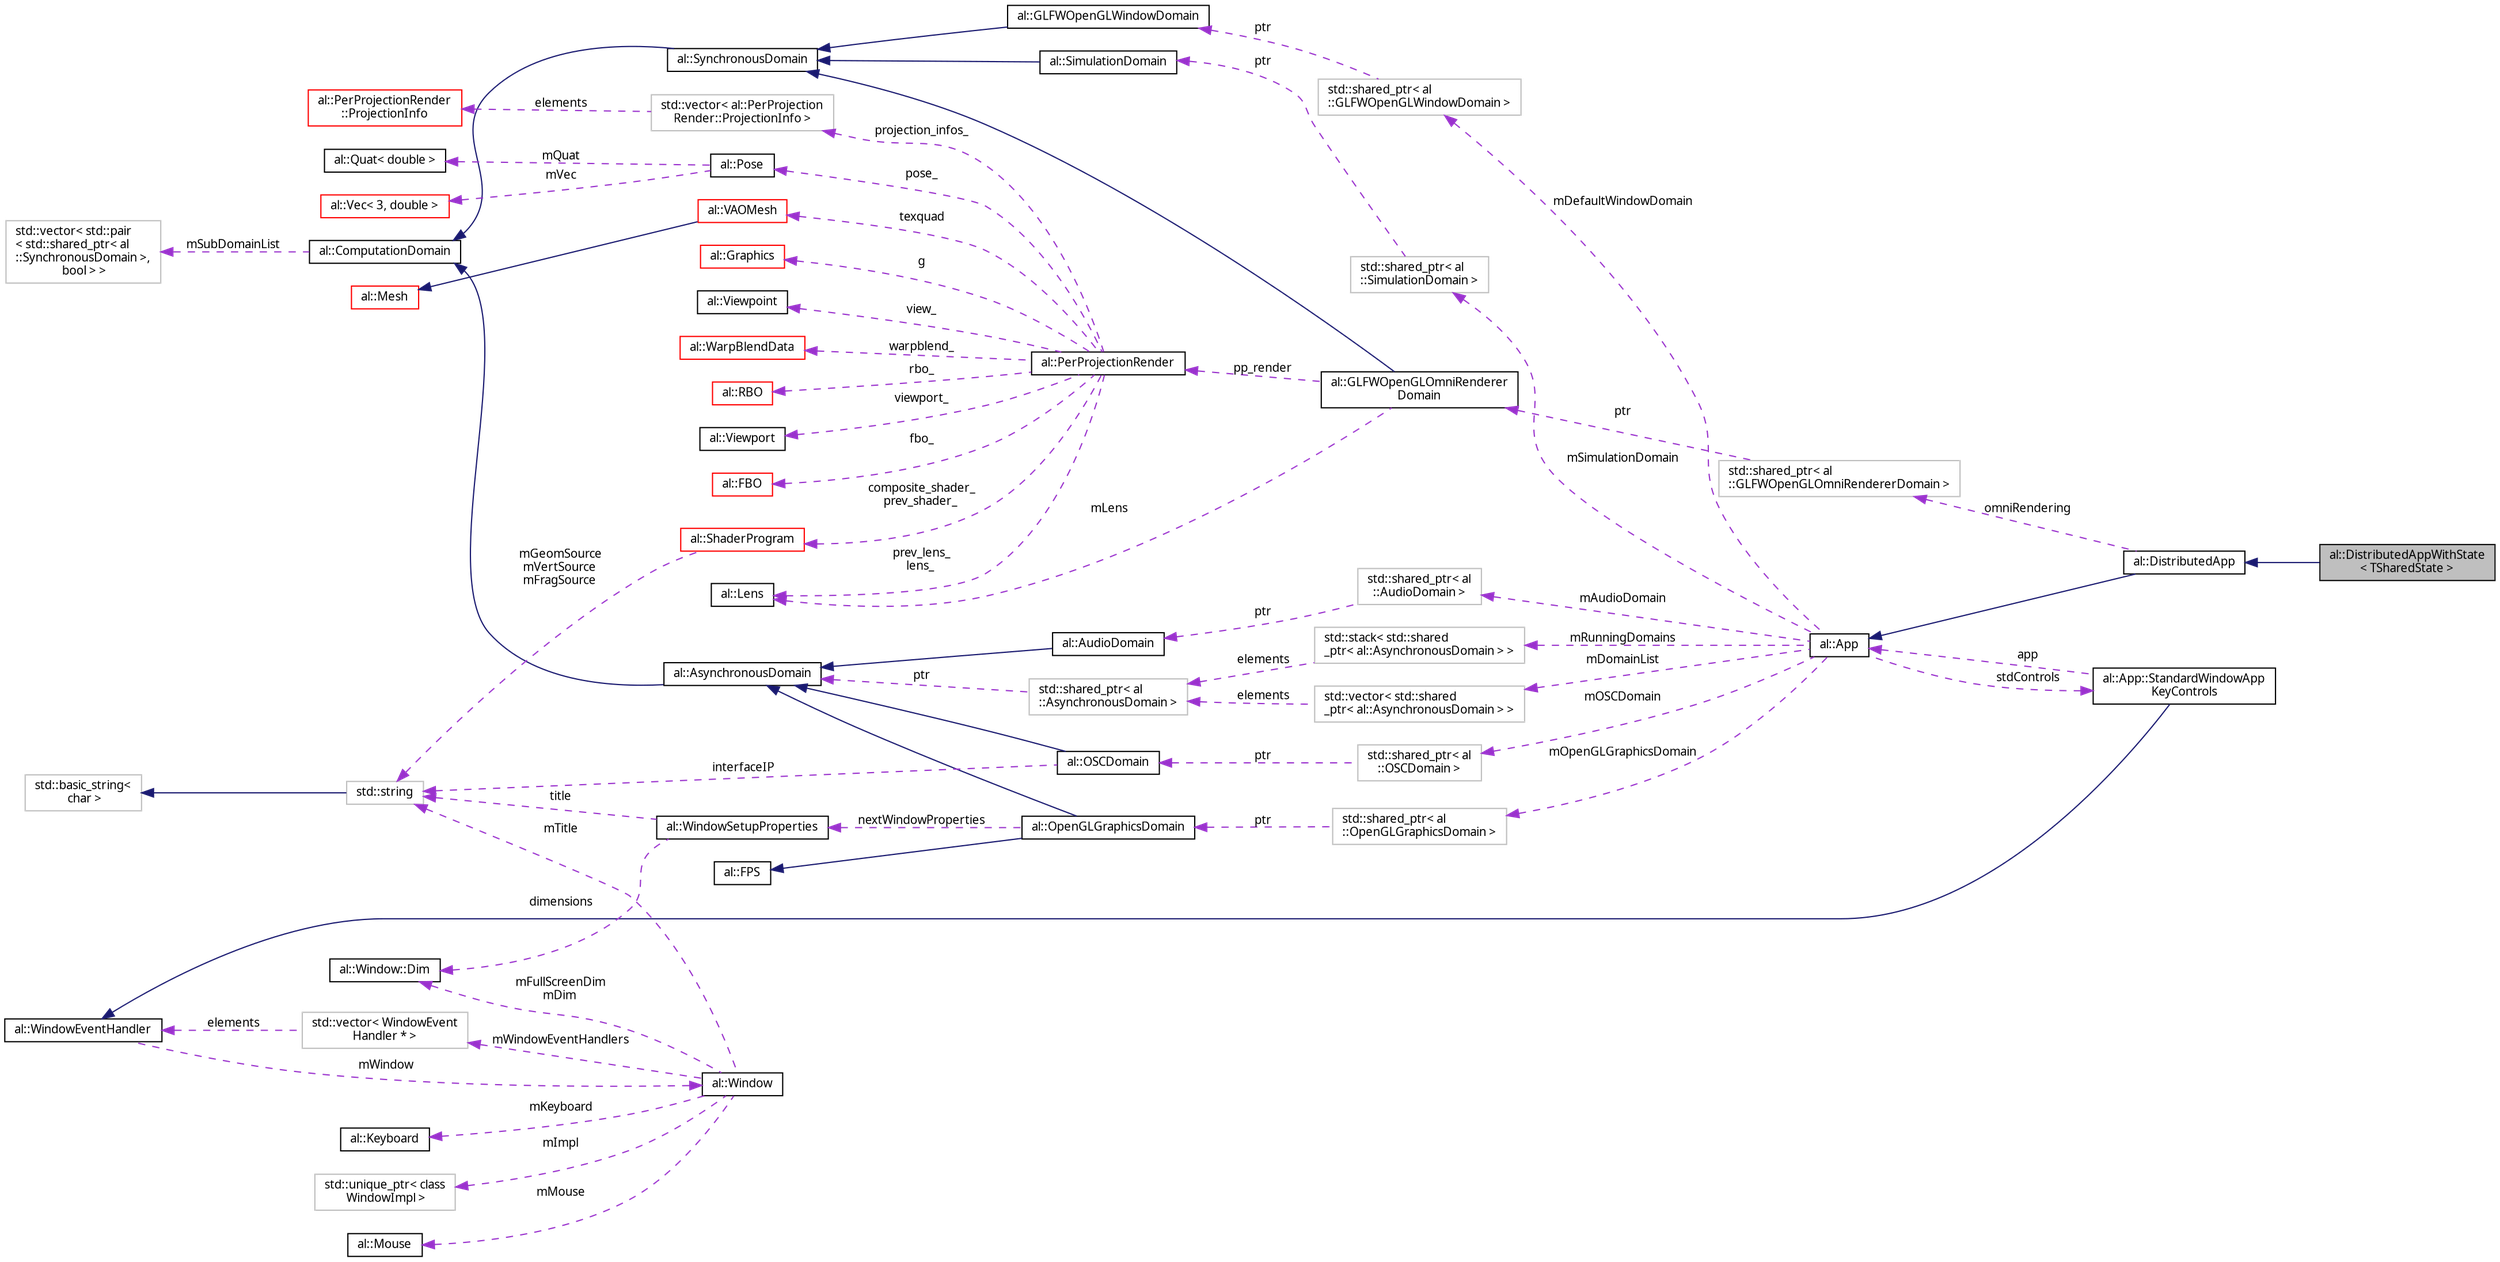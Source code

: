 digraph "al::DistributedAppWithState&lt; TSharedState &gt;"
{
 // LATEX_PDF_SIZE
  bgcolor="transparent";
  edge [fontname="FreeSans.ttf",fontsize="10",labelfontname="FreeSans.ttf",labelfontsize="10"];
  node [fontname="FreeSans.ttf",fontsize="10",shape=record];
  rankdir="LR";
  Node1 [label="al::DistributedAppWithState\l\< TSharedState \>",height=0.2,width=0.4,color="black", fillcolor="grey75", style="filled", fontcolor="black",tooltip=" "];
  Node2 -> Node1 [dir="back",color="midnightblue",fontsize="10",style="solid",fontname="FreeSans.ttf"];
  Node2 [label="al::DistributedApp",height=0.2,width=0.4,color="black",URL="$structal_1_1_distributed_app.html",tooltip=" "];
  Node3 -> Node2 [dir="back",color="midnightblue",fontsize="10",style="solid",fontname="FreeSans.ttf"];
  Node3 [label="al::App",height=0.2,width=0.4,color="black",URL="$classal_1_1_app.html",tooltip=" "];
  Node4 -> Node3 [dir="back",color="darkorchid3",fontsize="10",style="dashed",label=" mSimulationDomain" ,fontname="FreeSans.ttf"];
  Node4 [label="std::shared_ptr\< al\l::SimulationDomain \>",height=0.2,width=0.4,color="grey75",tooltip=" "];
  Node5 -> Node4 [dir="back",color="darkorchid3",fontsize="10",style="dashed",label=" ptr" ,fontname="FreeSans.ttf"];
  Node5 [label="al::SimulationDomain",height=0.2,width=0.4,color="black",URL="$classal_1_1_simulation_domain.html",tooltip=" "];
  Node6 -> Node5 [dir="back",color="midnightblue",fontsize="10",style="solid",fontname="FreeSans.ttf"];
  Node6 [label="al::SynchronousDomain",height=0.2,width=0.4,color="black",URL="$classal_1_1_synchronous_domain.html",tooltip=" "];
  Node7 -> Node6 [dir="back",color="midnightblue",fontsize="10",style="solid",fontname="FreeSans.ttf"];
  Node7 [label="al::ComputationDomain",height=0.2,width=0.4,color="black",URL="$classal_1_1_computation_domain.html",tooltip=" "];
  Node8 -> Node7 [dir="back",color="darkorchid3",fontsize="10",style="dashed",label=" mSubDomainList" ,fontname="FreeSans.ttf"];
  Node8 [label="std::vector\< std::pair\l\< std::shared_ptr\< al\l::SynchronousDomain \>,\l bool \> \>",height=0.2,width=0.4,color="grey75",tooltip=" "];
  Node9 -> Node3 [dir="back",color="darkorchid3",fontsize="10",style="dashed",label=" mDomainList" ,fontname="FreeSans.ttf"];
  Node9 [label="std::vector\< std::shared\l_ptr\< al::AsynchronousDomain \> \>",height=0.2,width=0.4,color="grey75",tooltip=" "];
  Node10 -> Node9 [dir="back",color="darkorchid3",fontsize="10",style="dashed",label=" elements" ,fontname="FreeSans.ttf"];
  Node10 [label="std::shared_ptr\< al\l::AsynchronousDomain \>",height=0.2,width=0.4,color="grey75",tooltip=" "];
  Node11 -> Node10 [dir="back",color="darkorchid3",fontsize="10",style="dashed",label=" ptr" ,fontname="FreeSans.ttf"];
  Node11 [label="al::AsynchronousDomain",height=0.2,width=0.4,color="black",URL="$classal_1_1_asynchronous_domain.html",tooltip=" "];
  Node7 -> Node11 [dir="back",color="midnightblue",fontsize="10",style="solid",fontname="FreeSans.ttf"];
  Node12 -> Node3 [dir="back",color="darkorchid3",fontsize="10",style="dashed",label=" mOSCDomain" ,fontname="FreeSans.ttf"];
  Node12 [label="std::shared_ptr\< al\l::OSCDomain \>",height=0.2,width=0.4,color="grey75",tooltip=" "];
  Node13 -> Node12 [dir="back",color="darkorchid3",fontsize="10",style="dashed",label=" ptr" ,fontname="FreeSans.ttf"];
  Node13 [label="al::OSCDomain",height=0.2,width=0.4,color="black",URL="$classal_1_1_o_s_c_domain.html",tooltip=" "];
  Node11 -> Node13 [dir="back",color="midnightblue",fontsize="10",style="solid",fontname="FreeSans.ttf"];
  Node14 -> Node13 [dir="back",color="darkorchid3",fontsize="10",style="dashed",label=" interfaceIP" ,fontname="FreeSans.ttf"];
  Node14 [label="std::string",height=0.2,width=0.4,color="grey75",tooltip="STL class."];
  Node15 -> Node14 [dir="back",color="midnightblue",fontsize="10",style="solid",fontname="FreeSans.ttf"];
  Node15 [label="std::basic_string\<\l char \>",height=0.2,width=0.4,color="grey75",tooltip="STL class."];
  Node16 -> Node3 [dir="back",color="darkorchid3",fontsize="10",style="dashed",label=" mAudioDomain" ,fontname="FreeSans.ttf"];
  Node16 [label="std::shared_ptr\< al\l::AudioDomain \>",height=0.2,width=0.4,color="grey75",tooltip=" "];
  Node17 -> Node16 [dir="back",color="darkorchid3",fontsize="10",style="dashed",label=" ptr" ,fontname="FreeSans.ttf"];
  Node17 [label="al::AudioDomain",height=0.2,width=0.4,color="black",URL="$classal_1_1_audio_domain.html",tooltip=" "];
  Node11 -> Node17 [dir="back",color="midnightblue",fontsize="10",style="solid",fontname="FreeSans.ttf"];
  Node18 -> Node3 [dir="back",color="darkorchid3",fontsize="10",style="dashed",label=" stdControls" ,fontname="FreeSans.ttf"];
  Node18 [label="al::App::StandardWindowApp\lKeyControls",height=0.2,width=0.4,color="black",URL="$structal_1_1_app_1_1_standard_window_app_key_controls.html",tooltip=" "];
  Node19 -> Node18 [dir="back",color="midnightblue",fontsize="10",style="solid",fontname="FreeSans.ttf"];
  Node19 [label="al::WindowEventHandler",height=0.2,width=0.4,color="black",URL="$classal_1_1_window_event_handler.html",tooltip="Controller for handling input and window events."];
  Node20 -> Node19 [dir="back",color="darkorchid3",fontsize="10",style="dashed",label=" mWindow" ,fontname="FreeSans.ttf"];
  Node20 [label="al::Window",height=0.2,width=0.4,color="black",URL="$classal_1_1_window.html",tooltip="Window with OpenGL context."];
  Node21 -> Node20 [dir="back",color="darkorchid3",fontsize="10",style="dashed",label=" mKeyboard" ,fontname="FreeSans.ttf"];
  Node21 [label="al::Keyboard",height=0.2,width=0.4,color="black",URL="$classal_1_1_keyboard.html",tooltip=" "];
  Node14 -> Node20 [dir="back",color="darkorchid3",fontsize="10",style="dashed",label=" mTitle" ,fontname="FreeSans.ttf"];
  Node22 -> Node20 [dir="back",color="darkorchid3",fontsize="10",style="dashed",label=" mWindowEventHandlers" ,fontname="FreeSans.ttf"];
  Node22 [label="std::vector\< WindowEvent\lHandler * \>",height=0.2,width=0.4,color="grey75",tooltip=" "];
  Node19 -> Node22 [dir="back",color="darkorchid3",fontsize="10",style="dashed",label=" elements" ,fontname="FreeSans.ttf"];
  Node23 -> Node20 [dir="back",color="darkorchid3",fontsize="10",style="dashed",label=" mImpl" ,fontname="FreeSans.ttf"];
  Node23 [label="std::unique_ptr\< class\l WindowImpl \>",height=0.2,width=0.4,color="grey75",tooltip=" "];
  Node24 -> Node20 [dir="back",color="darkorchid3",fontsize="10",style="dashed",label=" mMouse" ,fontname="FreeSans.ttf"];
  Node24 [label="al::Mouse",height=0.2,width=0.4,color="black",URL="$classal_1_1_mouse.html",tooltip=" "];
  Node25 -> Node20 [dir="back",color="darkorchid3",fontsize="10",style="dashed",label=" mFullScreenDim\nmDim" ,fontname="FreeSans.ttf"];
  Node25 [label="al::Window::Dim",height=0.2,width=0.4,color="black",URL="$structal_1_1_window_1_1_dim.html",tooltip="Window pixel dimensions."];
  Node3 -> Node18 [dir="back",color="darkorchid3",fontsize="10",style="dashed",label=" app" ,fontname="FreeSans.ttf"];
  Node26 -> Node3 [dir="back",color="darkorchid3",fontsize="10",style="dashed",label=" mRunningDomains" ,fontname="FreeSans.ttf"];
  Node26 [label="std::stack\< std::shared\l_ptr\< al::AsynchronousDomain \> \>",height=0.2,width=0.4,color="grey75",tooltip=" "];
  Node10 -> Node26 [dir="back",color="darkorchid3",fontsize="10",style="dashed",label=" elements" ,fontname="FreeSans.ttf"];
  Node27 -> Node3 [dir="back",color="darkorchid3",fontsize="10",style="dashed",label=" mOpenGLGraphicsDomain" ,fontname="FreeSans.ttf"];
  Node27 [label="std::shared_ptr\< al\l::OpenGLGraphicsDomain \>",height=0.2,width=0.4,color="grey75",tooltip=" "];
  Node28 -> Node27 [dir="back",color="darkorchid3",fontsize="10",style="dashed",label=" ptr" ,fontname="FreeSans.ttf"];
  Node28 [label="al::OpenGLGraphicsDomain",height=0.2,width=0.4,color="black",URL="$classal_1_1_open_g_l_graphics_domain.html",tooltip=" "];
  Node11 -> Node28 [dir="back",color="midnightblue",fontsize="10",style="solid",fontname="FreeSans.ttf"];
  Node29 -> Node28 [dir="back",color="midnightblue",fontsize="10",style="solid",fontname="FreeSans.ttf"];
  Node29 [label="al::FPS",height=0.2,width=0.4,color="black",URL="$classal_1_1_f_p_s.html",tooltip=" "];
  Node30 -> Node28 [dir="back",color="darkorchid3",fontsize="10",style="dashed",label=" nextWindowProperties" ,fontname="FreeSans.ttf"];
  Node30 [label="al::WindowSetupProperties",height=0.2,width=0.4,color="black",URL="$structal_1_1_window_setup_properties.html",tooltip=" "];
  Node14 -> Node30 [dir="back",color="darkorchid3",fontsize="10",style="dashed",label=" title" ,fontname="FreeSans.ttf"];
  Node25 -> Node30 [dir="back",color="darkorchid3",fontsize="10",style="dashed",label=" dimensions" ,fontname="FreeSans.ttf"];
  Node31 -> Node3 [dir="back",color="darkorchid3",fontsize="10",style="dashed",label=" mDefaultWindowDomain" ,fontname="FreeSans.ttf"];
  Node31 [label="std::shared_ptr\< al\l::GLFWOpenGLWindowDomain \>",height=0.2,width=0.4,color="grey75",tooltip=" "];
  Node32 -> Node31 [dir="back",color="darkorchid3",fontsize="10",style="dashed",label=" ptr" ,fontname="FreeSans.ttf"];
  Node32 [label="al::GLFWOpenGLWindowDomain",height=0.2,width=0.4,color="black",URL="$classal_1_1_g_l_f_w_open_g_l_window_domain.html",tooltip=" "];
  Node6 -> Node32 [dir="back",color="midnightblue",fontsize="10",style="solid",fontname="FreeSans.ttf"];
  Node33 -> Node2 [dir="back",color="darkorchid3",fontsize="10",style="dashed",label=" omniRendering" ,fontname="FreeSans.ttf"];
  Node33 [label="std::shared_ptr\< al\l::GLFWOpenGLOmniRendererDomain \>",height=0.2,width=0.4,color="grey75",tooltip=" "];
  Node34 -> Node33 [dir="back",color="darkorchid3",fontsize="10",style="dashed",label=" ptr" ,fontname="FreeSans.ttf"];
  Node34 [label="al::GLFWOpenGLOmniRenderer\lDomain",height=0.2,width=0.4,color="black",URL="$classal_1_1_g_l_f_w_open_g_l_omni_renderer_domain.html",tooltip=" "];
  Node6 -> Node34 [dir="back",color="midnightblue",fontsize="10",style="solid",fontname="FreeSans.ttf"];
  Node35 -> Node34 [dir="back",color="darkorchid3",fontsize="10",style="dashed",label=" pp_render" ,fontname="FreeSans.ttf"];
  Node35 [label="al::PerProjectionRender",height=0.2,width=0.4,color="black",URL="$classal_1_1_per_projection_render.html",tooltip=" "];
  Node36 -> Node35 [dir="back",color="darkorchid3",fontsize="10",style="dashed",label=" projection_infos_" ,fontname="FreeSans.ttf"];
  Node36 [label="std::vector\< al::PerProjection\lRender::ProjectionInfo \>",height=0.2,width=0.4,color="grey75",tooltip=" "];
  Node37 -> Node36 [dir="back",color="darkorchid3",fontsize="10",style="dashed",label=" elements" ,fontname="FreeSans.ttf"];
  Node37 [label="al::PerProjectionRender\l::ProjectionInfo",height=0.2,width=0.4,color="red",URL="$structal_1_1_per_projection_render_1_1_projection_info.html",tooltip=" "];
  Node42 -> Node35 [dir="back",color="darkorchid3",fontsize="10",style="dashed",label=" pose_" ,fontname="FreeSans.ttf"];
  Node42 [label="al::Pose",height=0.2,width=0.4,color="black",URL="$classal_1_1_pose.html",tooltip="A local coordinate frame."];
  Node43 -> Node42 [dir="back",color="darkorchid3",fontsize="10",style="dashed",label=" mVec" ,fontname="FreeSans.ttf"];
  Node43 [label="al::Vec\< 3, double \>",height=0.2,width=0.4,color="red",URL="$classal_1_1_vec.html",tooltip=" "];
  Node45 -> Node42 [dir="back",color="darkorchid3",fontsize="10",style="dashed",label=" mQuat" ,fontname="FreeSans.ttf"];
  Node45 [label="al::Quat\< double \>",height=0.2,width=0.4,color="black",URL="$classal_1_1_quat.html",tooltip=" "];
  Node46 -> Node35 [dir="back",color="darkorchid3",fontsize="10",style="dashed",label=" texquad" ,fontname="FreeSans.ttf"];
  Node46 [label="al::VAOMesh",height=0.2,width=0.4,color="red",URL="$classal_1_1_v_a_o_mesh.html",tooltip=" "];
  Node47 -> Node46 [dir="back",color="midnightblue",fontsize="10",style="solid",fontname="FreeSans.ttf"];
  Node47 [label="al::Mesh",height=0.2,width=0.4,color="red",URL="$classal_1_1_mesh.html",tooltip="Stores buffers related to rendering graphical objects."];
  Node64 -> Node35 [dir="back",color="darkorchid3",fontsize="10",style="dashed",label=" g" ,fontname="FreeSans.ttf"];
  Node64 [label="al::Graphics",height=0.2,width=0.4,color="red",URL="$classal_1_1_graphics.html",tooltip=" "];
  Node75 -> Node35 [dir="back",color="darkorchid3",fontsize="10",style="dashed",label=" view_" ,fontname="FreeSans.ttf"];
  Node75 [label="al::Viewpoint",height=0.2,width=0.4,color="black",URL="$classal_1_1_viewpoint.html",tooltip="Viewpoint within a scene."];
  Node76 -> Node35 [dir="back",color="darkorchid3",fontsize="10",style="dashed",label=" warpblend_" ,fontname="FreeSans.ttf"];
  Node76 [label="al::WarpBlendData",height=0.2,width=0.4,color="red",URL="$classal_1_1_warp_blend_data.html",tooltip=" "];
  Node80 -> Node35 [dir="back",color="darkorchid3",fontsize="10",style="dashed",label=" rbo_" ,fontname="FreeSans.ttf"];
  Node80 [label="al::RBO",height=0.2,width=0.4,color="red",URL="$classal_1_1_r_b_o.html",tooltip="Render buffer object."];
  Node81 -> Node35 [dir="back",color="darkorchid3",fontsize="10",style="dashed",label=" viewport_" ,fontname="FreeSans.ttf"];
  Node81 [label="al::Viewport",height=0.2,width=0.4,color="black",URL="$structal_1_1_viewport.html",tooltip=" "];
  Node82 -> Node35 [dir="back",color="darkorchid3",fontsize="10",style="dashed",label=" prev_lens_\nlens_" ,fontname="FreeSans.ttf"];
  Node82 [label="al::Lens",height=0.2,width=0.4,color="black",URL="$classal_1_1_lens.html",tooltip=" "];
  Node72 -> Node35 [dir="back",color="darkorchid3",fontsize="10",style="dashed",label=" composite_shader_\nprev_shader_" ,fontname="FreeSans.ttf"];
  Node72 [label="al::ShaderProgram",height=0.2,width=0.4,color="red",URL="$classal_1_1_shader_program.html",tooltip="Shader program object."];
  Node14 -> Node72 [dir="back",color="darkorchid3",fontsize="10",style="dashed",label=" mGeomSource\nmVertSource\nmFragSource" ,fontname="FreeSans.ttf"];
  Node83 -> Node35 [dir="back",color="darkorchid3",fontsize="10",style="dashed",label=" fbo_" ,fontname="FreeSans.ttf"];
  Node83 [label="al::FBO",height=0.2,width=0.4,color="red",URL="$classal_1_1_f_b_o.html",tooltip="Frame buffer object."];
  Node82 -> Node34 [dir="back",color="darkorchid3",fontsize="10",style="dashed",label=" mLens" ,fontname="FreeSans.ttf"];
}
